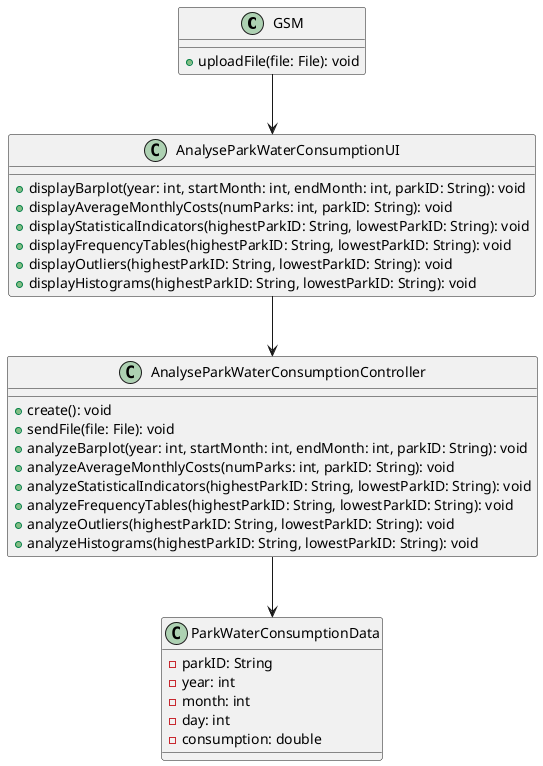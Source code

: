 @startuml
'skinparam monochrome true
skinparam packageStyle rectangle
skinparam shadowing false
skinparam linetype polyline
'skinparam linetype orto

class GSM {
    + uploadFile(file: File): void
}

class AnalyseParkWaterConsumptionUI {
    + displayBarplot(year: int, startMonth: int, endMonth: int, parkID: String): void
    + displayAverageMonthlyCosts(numParks: int, parkID: String): void
    + displayStatisticalIndicators(highestParkID: String, lowestParkID: String): void
    + displayFrequencyTables(highestParkID: String, lowestParkID: String): void
    + displayOutliers(highestParkID: String, lowestParkID: String): void
    + displayHistograms(highestParkID: String, lowestParkID: String): void
}

class AnalyseParkWaterConsumptionController {
    + create(): void
    + sendFile(file: File): void
    + analyzeBarplot(year: int, startMonth: int, endMonth: int, parkID: String): void
    + analyzeAverageMonthlyCosts(numParks: int, parkID: String): void
    + analyzeStatisticalIndicators(highestParkID: String, lowestParkID: String): void
    + analyzeFrequencyTables(highestParkID: String, lowestParkID: String): void
    + analyzeOutliers(highestParkID: String, lowestParkID: String): void
    + analyzeHistograms(highestParkID: String, lowestParkID: String): void
}

class ParkWaterConsumptionData {
    - parkID: String
    - year: int
    - month: int
    - day: int
    - consumption: double
}

GSM --> AnalyseParkWaterConsumptionUI
AnalyseParkWaterConsumptionUI --> AnalyseParkWaterConsumptionController
AnalyseParkWaterConsumptionController --> ParkWaterConsumptionData
@enduml